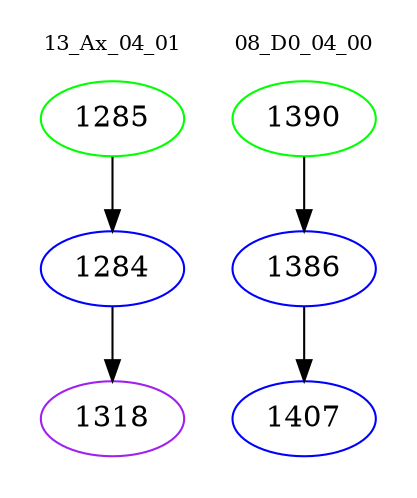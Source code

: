 digraph{
subgraph cluster_0 {
color = white
label = "13_Ax_04_01";
fontsize=10;
T0_1285 [label="1285", color="green"]
T0_1285 -> T0_1284 [color="black"]
T0_1284 [label="1284", color="blue"]
T0_1284 -> T0_1318 [color="black"]
T0_1318 [label="1318", color="purple"]
}
subgraph cluster_1 {
color = white
label = "08_D0_04_00";
fontsize=10;
T1_1390 [label="1390", color="green"]
T1_1390 -> T1_1386 [color="black"]
T1_1386 [label="1386", color="blue"]
T1_1386 -> T1_1407 [color="black"]
T1_1407 [label="1407", color="blue"]
}
}
